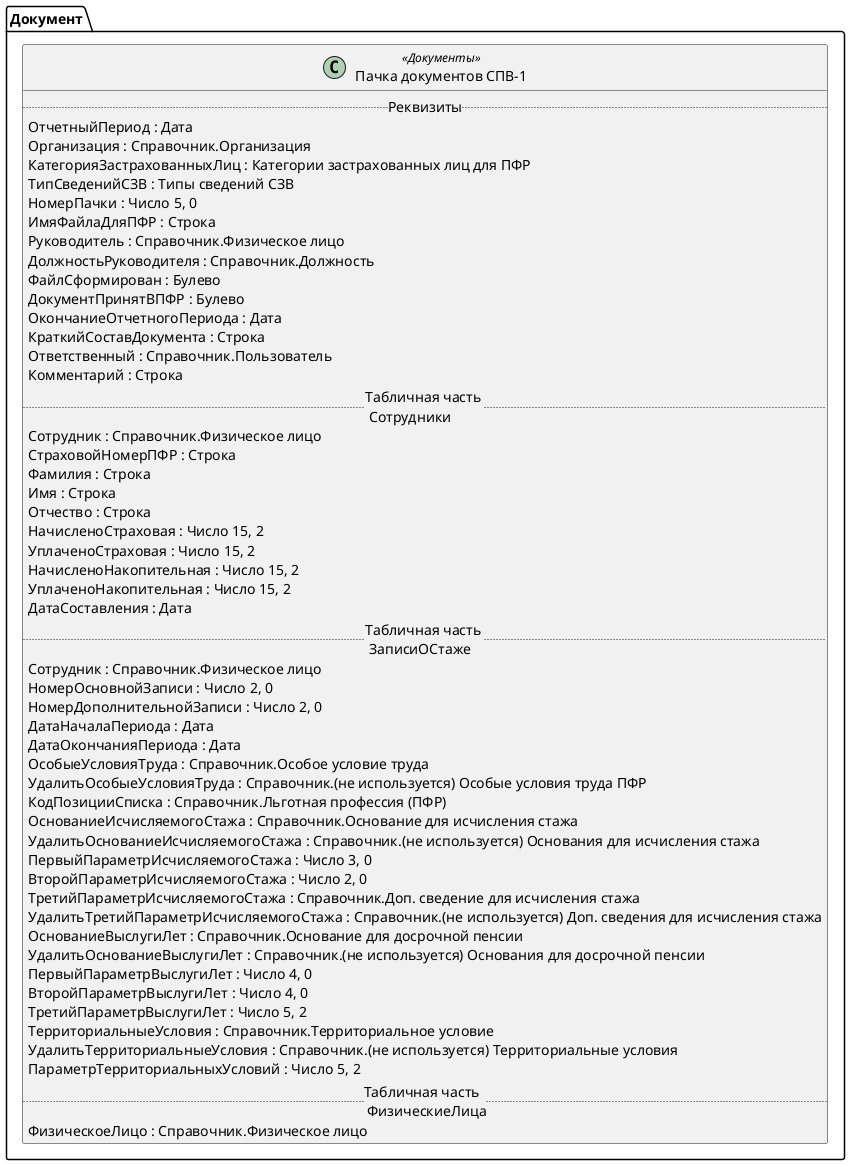 ﻿@startuml ПачкаДокументовСПВ_1
'!include templates.wsd
'..\include templates.wsd
class Документ.ПачкаДокументовСПВ_1 as "Пачка документов СПВ-1" <<Документы>>
{
..Реквизиты..
ОтчетныйПериод : Дата
Организация : Справочник.Организация
КатегорияЗастрахованныхЛиц : Категории застрахованных лиц для ПФР
ТипСведенийСЗВ : Типы сведений СЗВ
НомерПачки : Число 5, 0
ИмяФайлаДляПФР : Строка
Руководитель : Справочник.Физическое лицо
ДолжностьРуководителя : Справочник.Должность
ФайлСформирован : Булево
ДокументПринятВПФР : Булево
ОкончаниеОтчетногоПериода : Дата
КраткийСоставДокумента : Строка
Ответственный : Справочник.Пользователь
Комментарий : Строка
..Табличная часть \n Сотрудники..
Сотрудник : Справочник.Физическое лицо
СтраховойНомерПФР : Строка
Фамилия : Строка
Имя : Строка
Отчество : Строка
НачисленоСтраховая : Число 15, 2
УплаченоСтраховая : Число 15, 2
НачисленоНакопительная : Число 15, 2
УплаченоНакопительная : Число 15, 2
ДатаСоставления : Дата
..Табличная часть \n ЗаписиОСтаже..
Сотрудник : Справочник.Физическое лицо
НомерОсновнойЗаписи : Число 2, 0
НомерДополнительнойЗаписи : Число 2, 0
ДатаНачалаПериода : Дата
ДатаОкончанияПериода : Дата
ОсобыеУсловияТруда : Справочник.Особое условие труда
УдалитьОсобыеУсловияТруда : Справочник.(не используется) Особые условия труда ПФР
КодПозицииСписка : Справочник.Льготная профессия (ПФР)
ОснованиеИсчисляемогоСтажа : Справочник.Основание для исчисления стажа
УдалитьОснованиеИсчисляемогоСтажа : Справочник.(не используется) Основания для исчисления стажа
ПервыйПараметрИсчисляемогоСтажа : Число 3, 0
ВторойПараметрИсчисляемогоСтажа : Число 2, 0
ТретийПараметрИсчисляемогоСтажа : Справочник.Доп. сведение для исчисления стажа
УдалитьТретийПараметрИсчисляемогоСтажа : Справочник.(не используется) Доп. сведения для исчисления стажа
ОснованиеВыслугиЛет : Справочник.Основание для досрочной пенсии
УдалитьОснованиеВыслугиЛет : Справочник.(не используется) Основания для досрочной пенсии
ПервыйПараметрВыслугиЛет : Число 4, 0
ВторойПараметрВыслугиЛет : Число 4, 0
ТретийПараметрВыслугиЛет : Число 5, 2
ТерриториальныеУсловия : Справочник.Территориальное условие
УдалитьТерриториальныеУсловия : Справочник.(не используется) Территориальные условия
ПараметрТерриториальныхУсловий : Число 5, 2
..Табличная часть \n ФизическиеЛица..
ФизическоеЛицо : Справочник.Физическое лицо
}
@enduml

